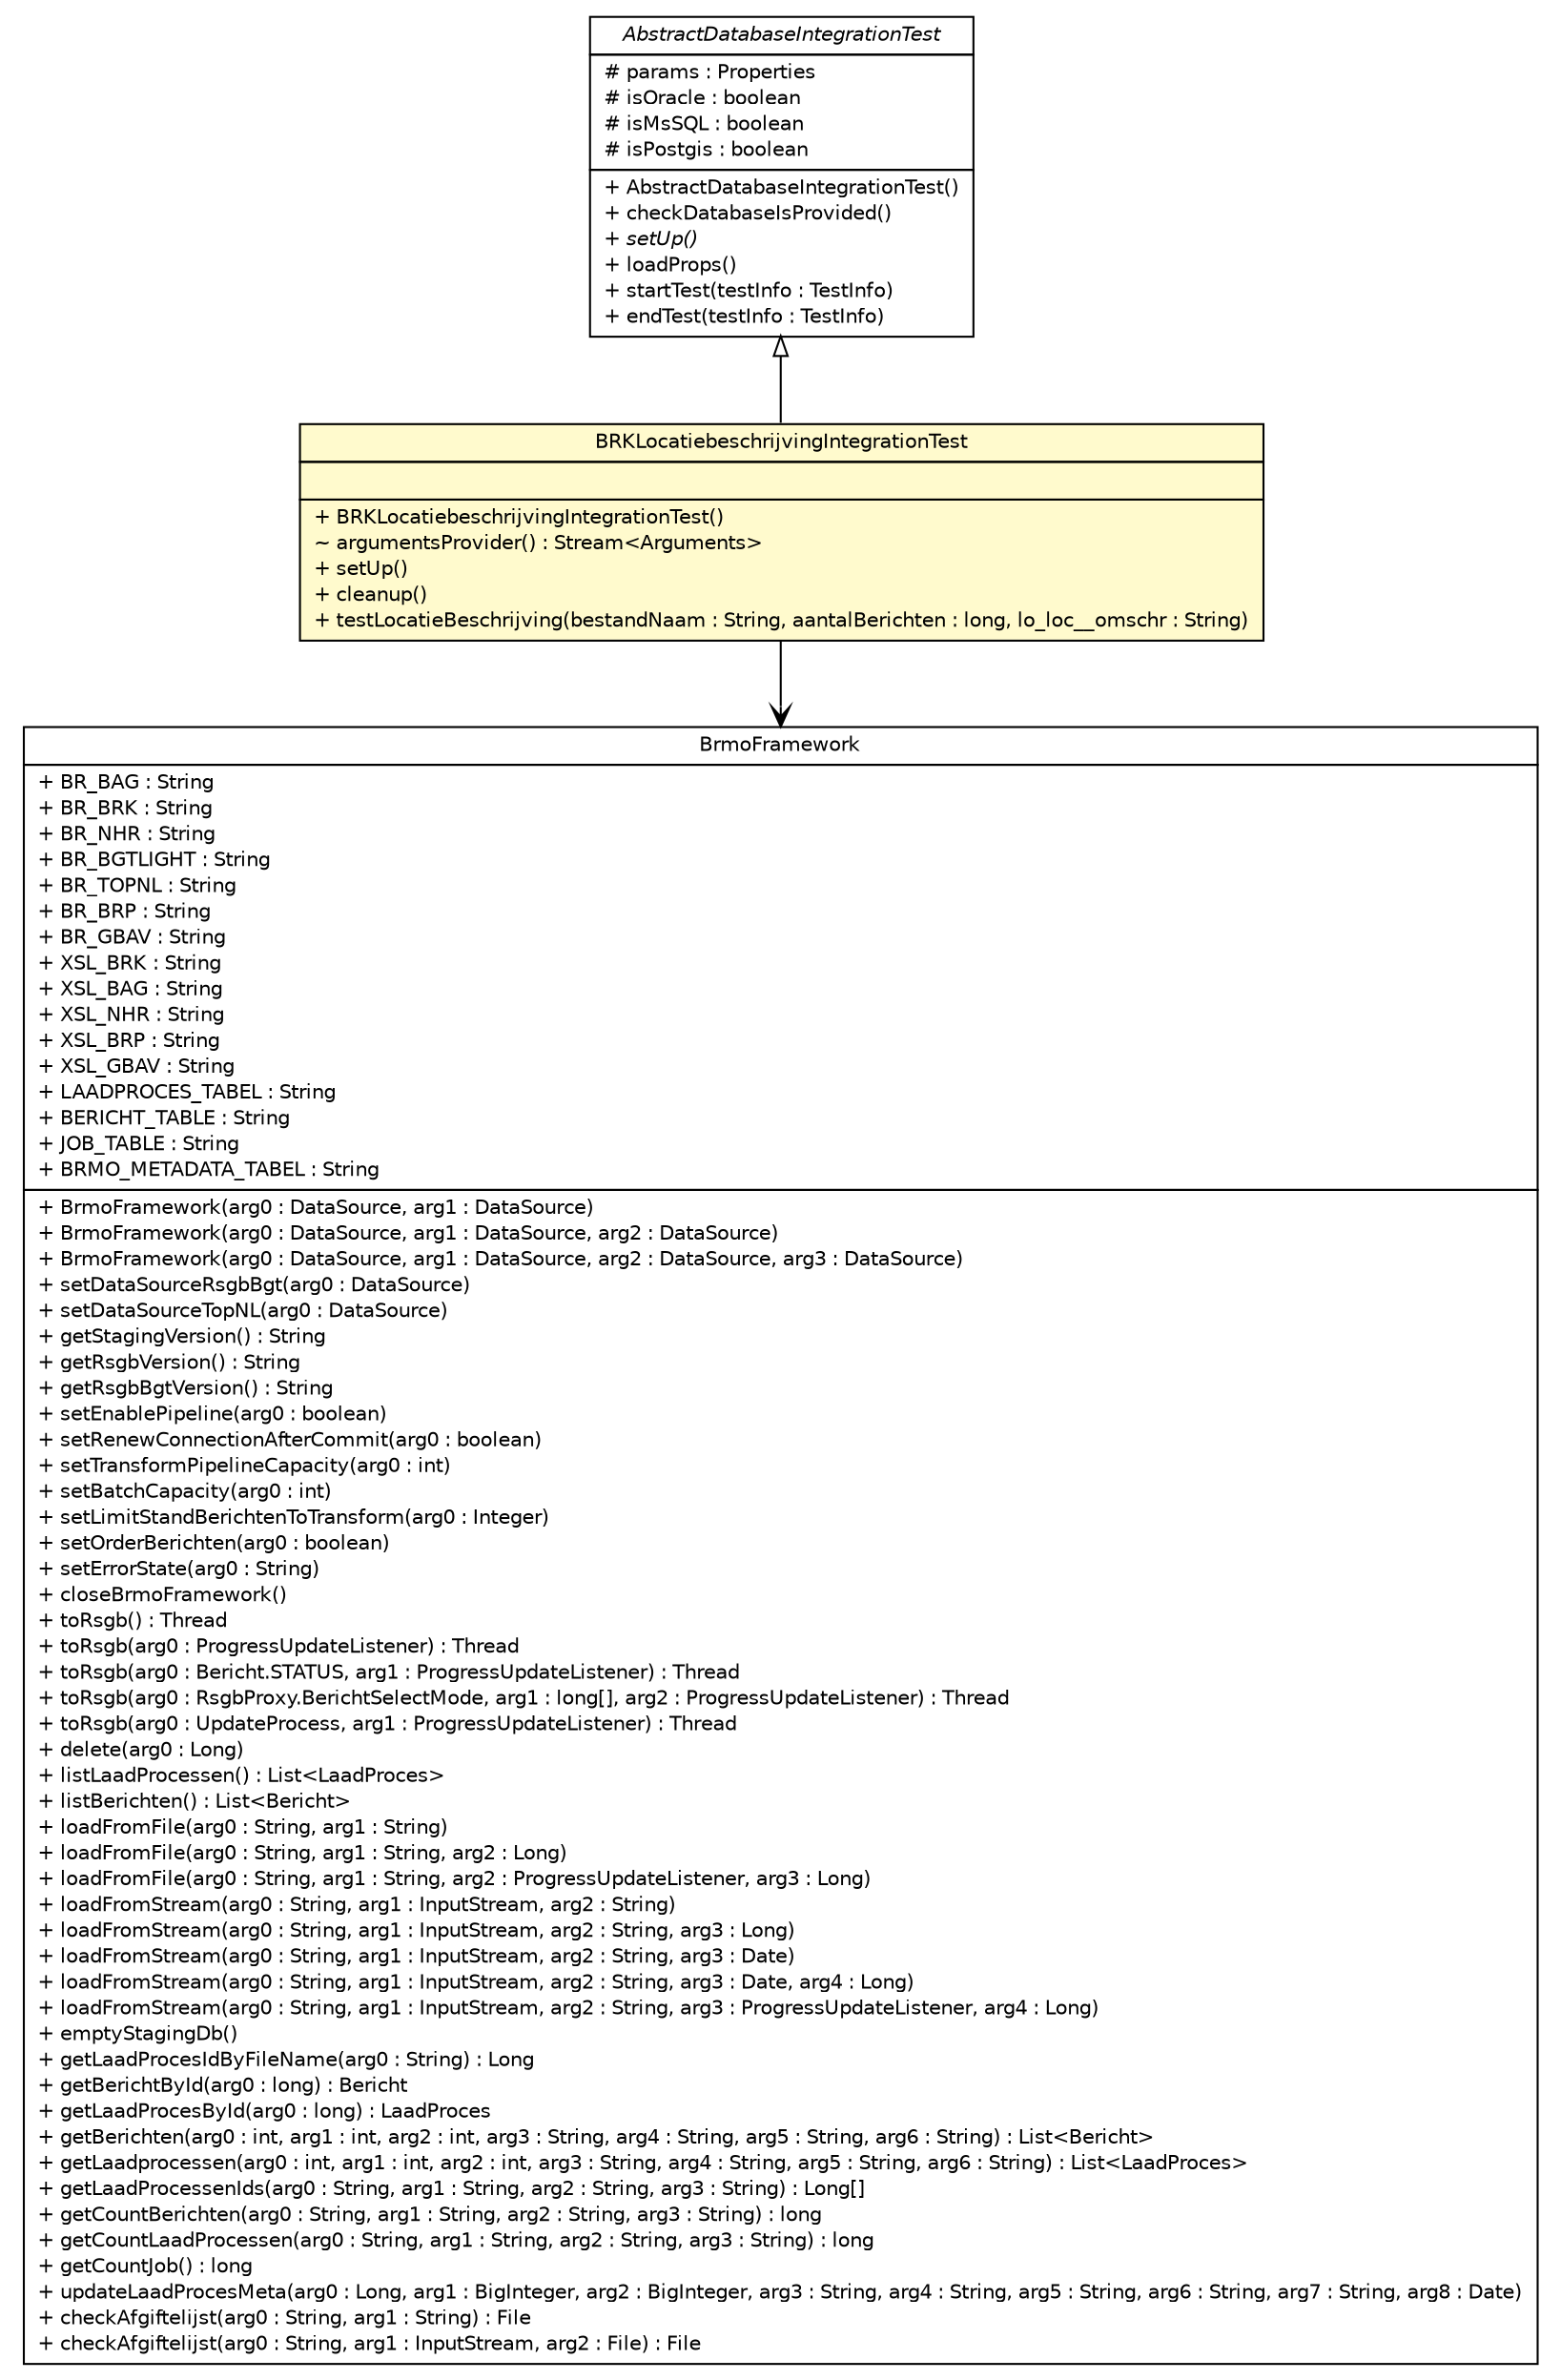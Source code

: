 #!/usr/local/bin/dot
#
# Class diagram 
# Generated by UMLGraph version R5_6-24-gf6e263 (http://www.umlgraph.org/)
#

digraph G {
	edge [fontname="Helvetica",fontsize=10,labelfontname="Helvetica",labelfontsize=10];
	node [fontname="Helvetica",fontsize=10,shape=plaintext];
	nodesep=0.25;
	ranksep=0.5;
	// nl.b3p.AbstractDatabaseIntegrationTest
	c475 [label=<<table title="nl.b3p.AbstractDatabaseIntegrationTest" border="0" cellborder="1" cellspacing="0" cellpadding="2" port="p" href="./AbstractDatabaseIntegrationTest.html">
		<tr><td><table border="0" cellspacing="0" cellpadding="1">
<tr><td align="center" balign="center"><font face="Helvetica-Oblique"> AbstractDatabaseIntegrationTest </font></td></tr>
		</table></td></tr>
		<tr><td><table border="0" cellspacing="0" cellpadding="1">
<tr><td align="left" balign="left"> # params : Properties </td></tr>
<tr><td align="left" balign="left"> # isOracle : boolean </td></tr>
<tr><td align="left" balign="left"> # isMsSQL : boolean </td></tr>
<tr><td align="left" balign="left"> # isPostgis : boolean </td></tr>
		</table></td></tr>
		<tr><td><table border="0" cellspacing="0" cellpadding="1">
<tr><td align="left" balign="left"> + AbstractDatabaseIntegrationTest() </td></tr>
<tr><td align="left" balign="left"> + checkDatabaseIsProvided() </td></tr>
<tr><td align="left" balign="left"><font face="Helvetica-Oblique" point-size="10.0"> + setUp() </font></td></tr>
<tr><td align="left" balign="left"> + loadProps() </td></tr>
<tr><td align="left" balign="left"> + startTest(testInfo : TestInfo) </td></tr>
<tr><td align="left" balign="left"> + endTest(testInfo : TestInfo) </td></tr>
		</table></td></tr>
		</table>>, URL="./AbstractDatabaseIntegrationTest.html", fontname="Helvetica", fontcolor="black", fontsize=10.0];
	// nl.b3p.BRKLocatiebeschrijvingIntegrationTest
	c483 [label=<<table title="nl.b3p.BRKLocatiebeschrijvingIntegrationTest" border="0" cellborder="1" cellspacing="0" cellpadding="2" port="p" bgcolor="lemonChiffon" href="./BRKLocatiebeschrijvingIntegrationTest.html">
		<tr><td><table border="0" cellspacing="0" cellpadding="1">
<tr><td align="center" balign="center"> BRKLocatiebeschrijvingIntegrationTest </td></tr>
		</table></td></tr>
		<tr><td><table border="0" cellspacing="0" cellpadding="1">
<tr><td align="left" balign="left">  </td></tr>
		</table></td></tr>
		<tr><td><table border="0" cellspacing="0" cellpadding="1">
<tr><td align="left" balign="left"> + BRKLocatiebeschrijvingIntegrationTest() </td></tr>
<tr><td align="left" balign="left"> ~ argumentsProvider() : Stream&lt;Arguments&gt; </td></tr>
<tr><td align="left" balign="left"> + setUp() </td></tr>
<tr><td align="left" balign="left"> + cleanup() </td></tr>
<tr><td align="left" balign="left"> + testLocatieBeschrijving(bestandNaam : String, aantalBerichten : long, lo_loc__omschr : String) </td></tr>
		</table></td></tr>
		</table>>, URL="./BRKLocatiebeschrijvingIntegrationTest.html", fontname="Helvetica", fontcolor="black", fontsize=10.0];
	//nl.b3p.BRKLocatiebeschrijvingIntegrationTest extends nl.b3p.AbstractDatabaseIntegrationTest
	c475:p -> c483:p [dir=back,arrowtail=empty];
	// nl.b3p.BRKLocatiebeschrijvingIntegrationTest NAVASSOC nl.b3p.brmo.loader.BrmoFramework
	c483:p -> c508:p [taillabel="", label="", headlabel="", fontname="Helvetica", fontcolor="black", fontsize=10.0, color="black", arrowhead=open];
	// nl.b3p.brmo.loader.BrmoFramework
	c508 [label=<<table title="nl.b3p.brmo.loader.BrmoFramework" border="0" cellborder="1" cellspacing="0" cellpadding="2" port="p">
		<tr><td><table border="0" cellspacing="0" cellpadding="1">
<tr><td align="center" balign="center"> BrmoFramework </td></tr>
		</table></td></tr>
		<tr><td><table border="0" cellspacing="0" cellpadding="1">
<tr><td align="left" balign="left"> + BR_BAG : String </td></tr>
<tr><td align="left" balign="left"> + BR_BRK : String </td></tr>
<tr><td align="left" balign="left"> + BR_NHR : String </td></tr>
<tr><td align="left" balign="left"> + BR_BGTLIGHT : String </td></tr>
<tr><td align="left" balign="left"> + BR_TOPNL : String </td></tr>
<tr><td align="left" balign="left"> + BR_BRP : String </td></tr>
<tr><td align="left" balign="left"> + BR_GBAV : String </td></tr>
<tr><td align="left" balign="left"> + XSL_BRK : String </td></tr>
<tr><td align="left" balign="left"> + XSL_BAG : String </td></tr>
<tr><td align="left" balign="left"> + XSL_NHR : String </td></tr>
<tr><td align="left" balign="left"> + XSL_BRP : String </td></tr>
<tr><td align="left" balign="left"> + XSL_GBAV : String </td></tr>
<tr><td align="left" balign="left"> + LAADPROCES_TABEL : String </td></tr>
<tr><td align="left" balign="left"> + BERICHT_TABLE : String </td></tr>
<tr><td align="left" balign="left"> + JOB_TABLE : String </td></tr>
<tr><td align="left" balign="left"> + BRMO_METADATA_TABEL : String </td></tr>
		</table></td></tr>
		<tr><td><table border="0" cellspacing="0" cellpadding="1">
<tr><td align="left" balign="left"> + BrmoFramework(arg0 : DataSource, arg1 : DataSource) </td></tr>
<tr><td align="left" balign="left"> + BrmoFramework(arg0 : DataSource, arg1 : DataSource, arg2 : DataSource) </td></tr>
<tr><td align="left" balign="left"> + BrmoFramework(arg0 : DataSource, arg1 : DataSource, arg2 : DataSource, arg3 : DataSource) </td></tr>
<tr><td align="left" balign="left"> + setDataSourceRsgbBgt(arg0 : DataSource) </td></tr>
<tr><td align="left" balign="left"> + setDataSourceTopNL(arg0 : DataSource) </td></tr>
<tr><td align="left" balign="left"> + getStagingVersion() : String </td></tr>
<tr><td align="left" balign="left"> + getRsgbVersion() : String </td></tr>
<tr><td align="left" balign="left"> + getRsgbBgtVersion() : String </td></tr>
<tr><td align="left" balign="left"> + setEnablePipeline(arg0 : boolean) </td></tr>
<tr><td align="left" balign="left"> + setRenewConnectionAfterCommit(arg0 : boolean) </td></tr>
<tr><td align="left" balign="left"> + setTransformPipelineCapacity(arg0 : int) </td></tr>
<tr><td align="left" balign="left"> + setBatchCapacity(arg0 : int) </td></tr>
<tr><td align="left" balign="left"> + setLimitStandBerichtenToTransform(arg0 : Integer) </td></tr>
<tr><td align="left" balign="left"> + setOrderBerichten(arg0 : boolean) </td></tr>
<tr><td align="left" balign="left"> + setErrorState(arg0 : String) </td></tr>
<tr><td align="left" balign="left"> + closeBrmoFramework() </td></tr>
<tr><td align="left" balign="left"> + toRsgb() : Thread </td></tr>
<tr><td align="left" balign="left"> + toRsgb(arg0 : ProgressUpdateListener) : Thread </td></tr>
<tr><td align="left" balign="left"> + toRsgb(arg0 : Bericht.STATUS, arg1 : ProgressUpdateListener) : Thread </td></tr>
<tr><td align="left" balign="left"> + toRsgb(arg0 : RsgbProxy.BerichtSelectMode, arg1 : long[], arg2 : ProgressUpdateListener) : Thread </td></tr>
<tr><td align="left" balign="left"> + toRsgb(arg0 : UpdateProcess, arg1 : ProgressUpdateListener) : Thread </td></tr>
<tr><td align="left" balign="left"> + delete(arg0 : Long) </td></tr>
<tr><td align="left" balign="left"> + listLaadProcessen() : List&lt;LaadProces&gt; </td></tr>
<tr><td align="left" balign="left"> + listBerichten() : List&lt;Bericht&gt; </td></tr>
<tr><td align="left" balign="left"> + loadFromFile(arg0 : String, arg1 : String) </td></tr>
<tr><td align="left" balign="left"> + loadFromFile(arg0 : String, arg1 : String, arg2 : Long) </td></tr>
<tr><td align="left" balign="left"> + loadFromFile(arg0 : String, arg1 : String, arg2 : ProgressUpdateListener, arg3 : Long) </td></tr>
<tr><td align="left" balign="left"> + loadFromStream(arg0 : String, arg1 : InputStream, arg2 : String) </td></tr>
<tr><td align="left" balign="left"> + loadFromStream(arg0 : String, arg1 : InputStream, arg2 : String, arg3 : Long) </td></tr>
<tr><td align="left" balign="left"> + loadFromStream(arg0 : String, arg1 : InputStream, arg2 : String, arg3 : Date) </td></tr>
<tr><td align="left" balign="left"> + loadFromStream(arg0 : String, arg1 : InputStream, arg2 : String, arg3 : Date, arg4 : Long) </td></tr>
<tr><td align="left" balign="left"> + loadFromStream(arg0 : String, arg1 : InputStream, arg2 : String, arg3 : ProgressUpdateListener, arg4 : Long) </td></tr>
<tr><td align="left" balign="left"> + emptyStagingDb() </td></tr>
<tr><td align="left" balign="left"> + getLaadProcesIdByFileName(arg0 : String) : Long </td></tr>
<tr><td align="left" balign="left"> + getBerichtById(arg0 : long) : Bericht </td></tr>
<tr><td align="left" balign="left"> + getLaadProcesById(arg0 : long) : LaadProces </td></tr>
<tr><td align="left" balign="left"> + getBerichten(arg0 : int, arg1 : int, arg2 : int, arg3 : String, arg4 : String, arg5 : String, arg6 : String) : List&lt;Bericht&gt; </td></tr>
<tr><td align="left" balign="left"> + getLaadprocessen(arg0 : int, arg1 : int, arg2 : int, arg3 : String, arg4 : String, arg5 : String, arg6 : String) : List&lt;LaadProces&gt; </td></tr>
<tr><td align="left" balign="left"> + getLaadProcessenIds(arg0 : String, arg1 : String, arg2 : String, arg3 : String) : Long[] </td></tr>
<tr><td align="left" balign="left"> + getCountBerichten(arg0 : String, arg1 : String, arg2 : String, arg3 : String) : long </td></tr>
<tr><td align="left" balign="left"> + getCountLaadProcessen(arg0 : String, arg1 : String, arg2 : String, arg3 : String) : long </td></tr>
<tr><td align="left" balign="left"> + getCountJob() : long </td></tr>
<tr><td align="left" balign="left"> + updateLaadProcesMeta(arg0 : Long, arg1 : BigInteger, arg2 : BigInteger, arg3 : String, arg4 : String, arg5 : String, arg6 : String, arg7 : String, arg8 : Date) </td></tr>
<tr><td align="left" balign="left"> + checkAfgiftelijst(arg0 : String, arg1 : String) : File </td></tr>
<tr><td align="left" balign="left"> + checkAfgiftelijst(arg0 : String, arg1 : InputStream, arg2 : File) : File </td></tr>
		</table></td></tr>
		</table>>, URL="null", fontname="Helvetica", fontcolor="black", fontsize=10.0];
}

